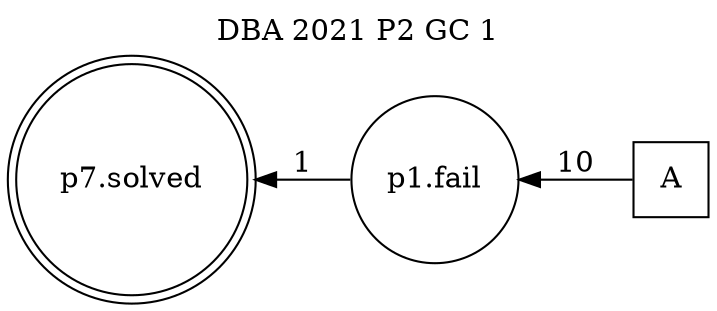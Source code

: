 digraph DBA_2021_P2_GC_1 {
labelloc="tl"
label= " DBA 2021 P2 GC 1 "
rankdir="RL";
graph [ size=" 10 , 10 !"]

"A" [shape="square" label="A"]
"p1.fail" [shape="circle" label="p1.fail"]
"p7.solved" [shape="doublecircle" label="p7.solved"]
"A" -> "p1.fail" [ label=10]
"p1.fail" -> "p7.solved" [ label=1]
}
